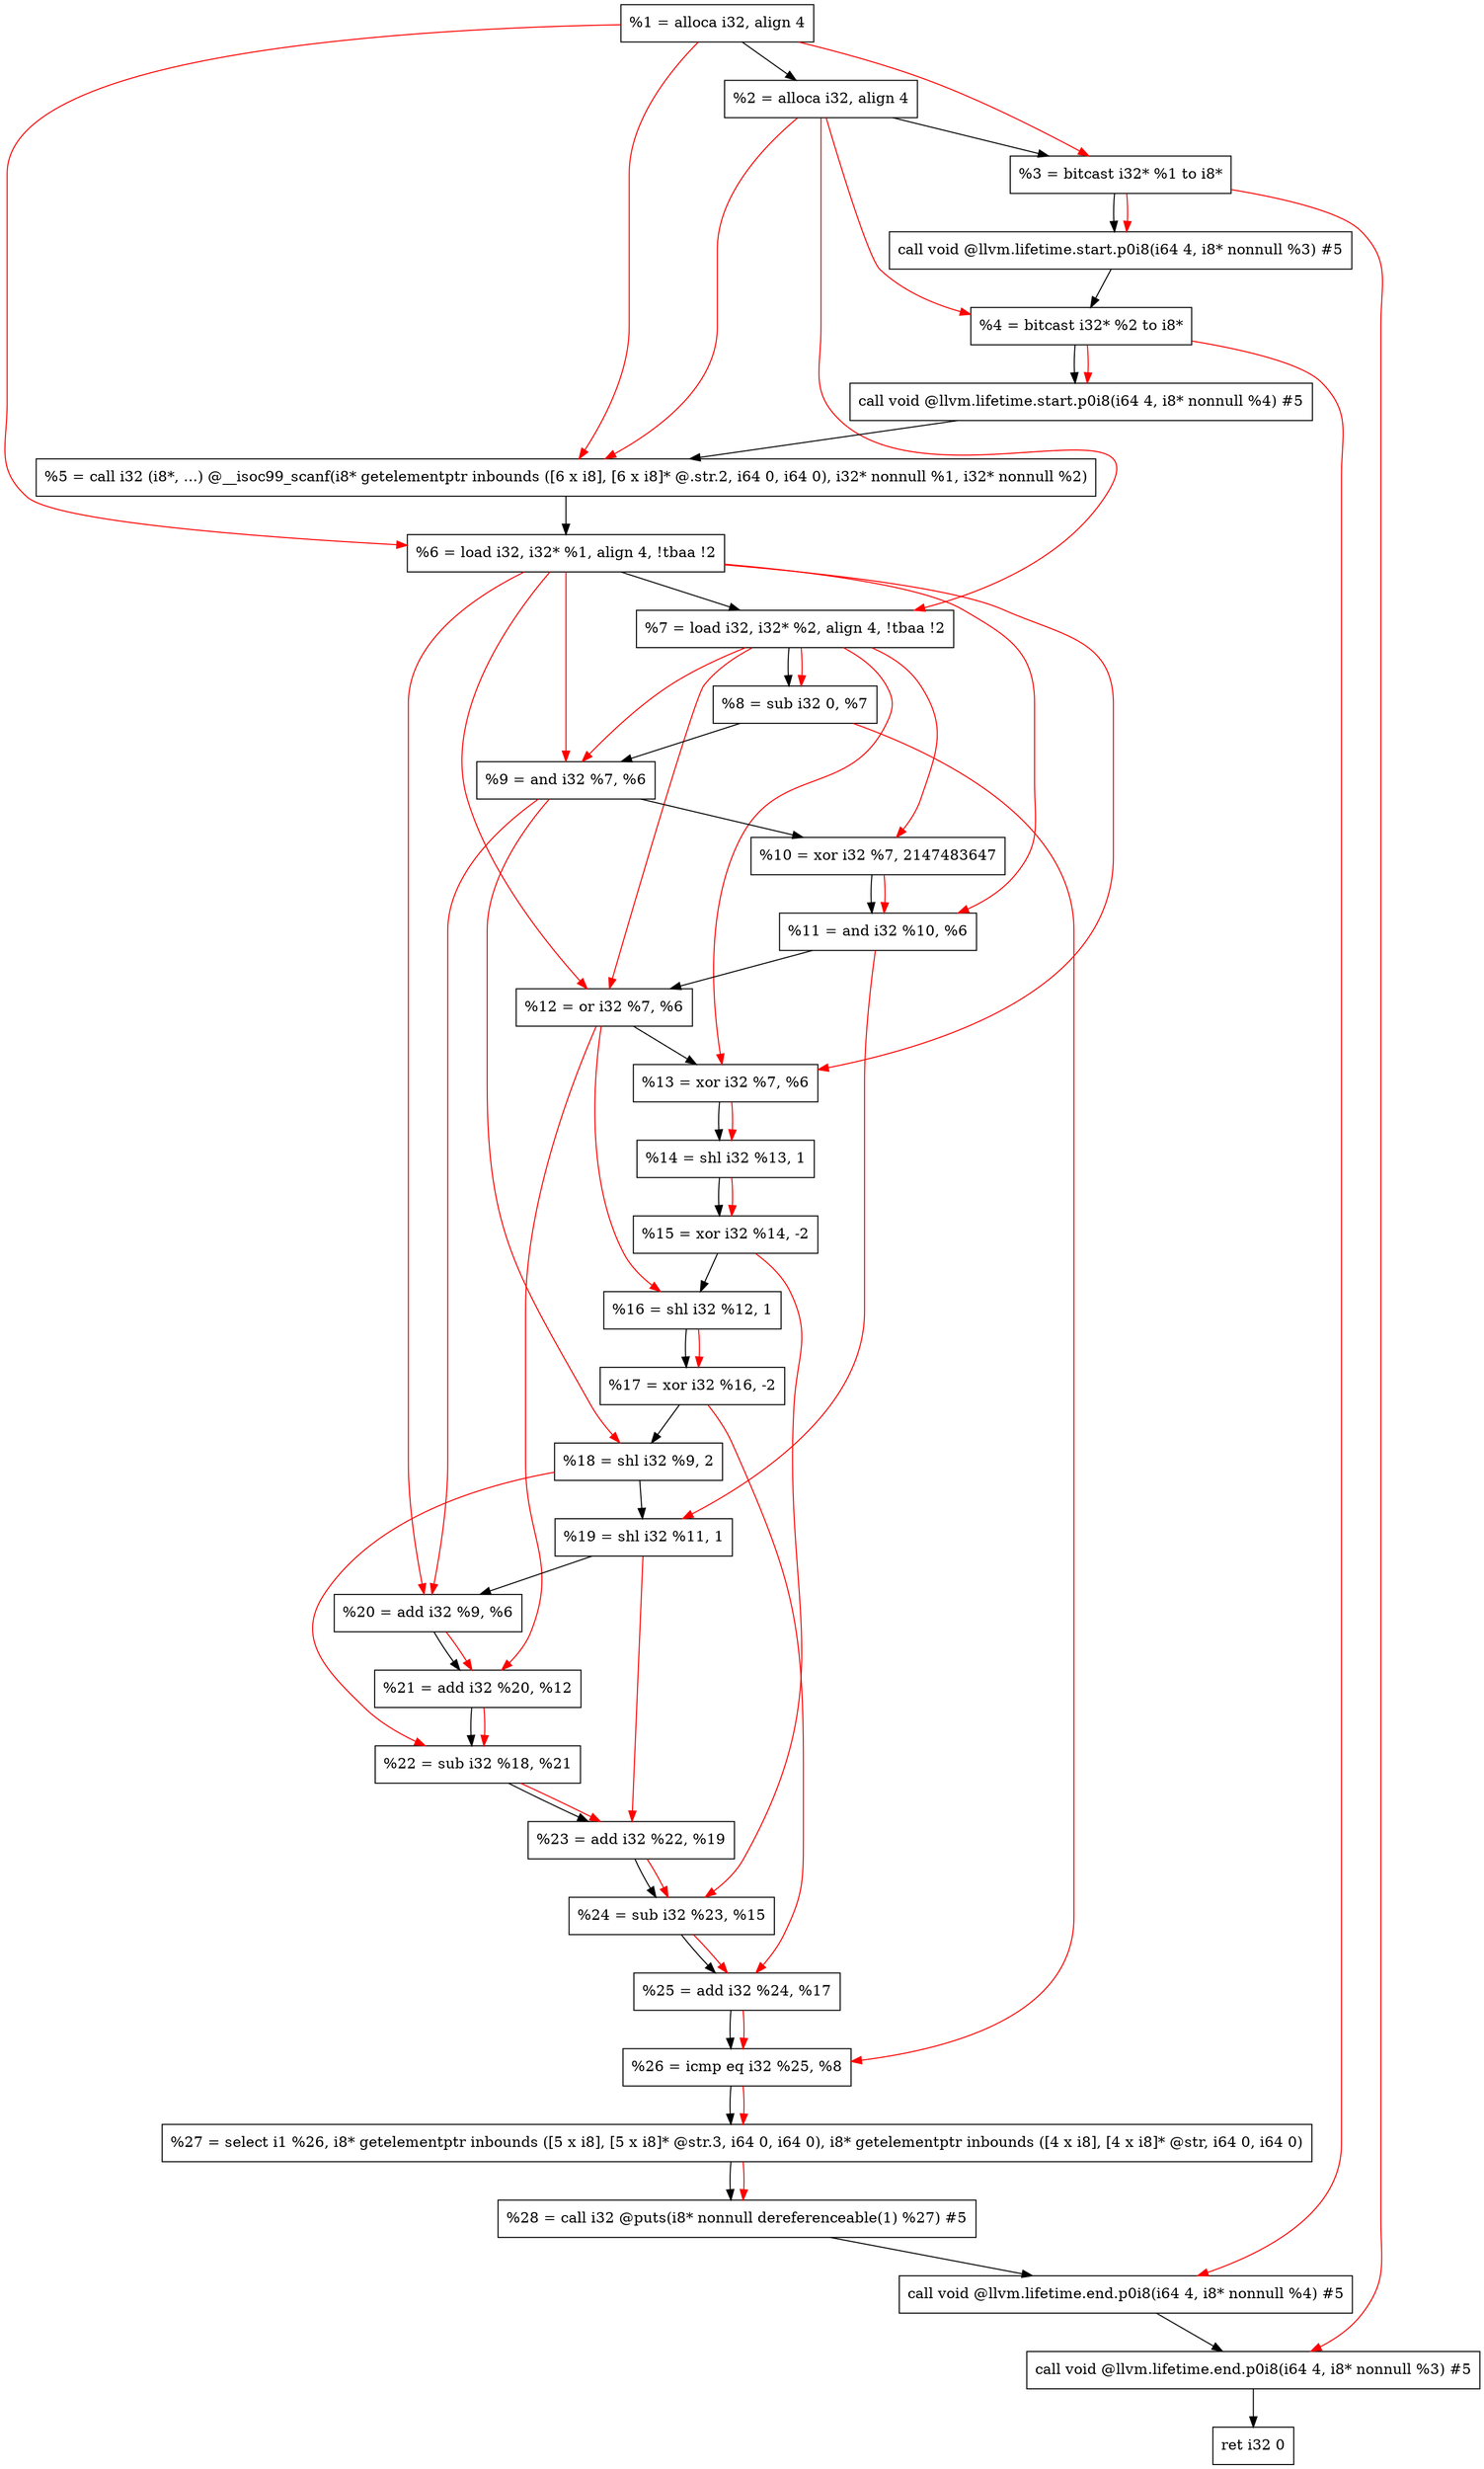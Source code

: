 digraph "DFG for'main' function" {
	Node0x2491a18[shape=record, label="  %1 = alloca i32, align 4"];
	Node0x2491a98[shape=record, label="  %2 = alloca i32, align 4"];
	Node0x2491b28[shape=record, label="  %3 = bitcast i32* %1 to i8*"];
	Node0x2491f88[shape=record, label="  call void @llvm.lifetime.start.p0i8(i64 4, i8* nonnull %3) #5"];
	Node0x2492068[shape=record, label="  %4 = bitcast i32* %2 to i8*"];
	Node0x2492188[shape=record, label="  call void @llvm.lifetime.start.p0i8(i64 4, i8* nonnull %4) #5"];
	Node0x24923c0[shape=record, label="  %5 = call i32 (i8*, ...) @__isoc99_scanf(i8* getelementptr inbounds ([6 x i8], [6 x i8]* @.str.2, i64 0, i64 0), i32* nonnull %1, i32* nonnull %2)"];
	Node0x2492478[shape=record, label="  %6 = load i32, i32* %1, align 4, !tbaa !2"];
	Node0x24933e8[shape=record, label="  %7 = load i32, i32* %2, align 4, !tbaa !2"];
	Node0x2493a70[shape=record, label="  %8 = sub i32 0, %7"];
	Node0x2493ae0[shape=record, label="  %9 = and i32 %7, %6"];
	Node0x2493b50[shape=record, label="  %10 = xor i32 %7, 2147483647"];
	Node0x2493bc0[shape=record, label="  %11 = and i32 %10, %6"];
	Node0x2493c30[shape=record, label="  %12 = or i32 %7, %6"];
	Node0x2493ca0[shape=record, label="  %13 = xor i32 %7, %6"];
	Node0x2493d10[shape=record, label="  %14 = shl i32 %13, 1"];
	Node0x2493d80[shape=record, label="  %15 = xor i32 %14, -2"];
	Node0x2493df0[shape=record, label="  %16 = shl i32 %12, 1"];
	Node0x2493e60[shape=record, label="  %17 = xor i32 %16, -2"];
	Node0x2493ed0[shape=record, label="  %18 = shl i32 %9, 2"];
	Node0x2493f40[shape=record, label="  %19 = shl i32 %11, 1"];
	Node0x2493fb0[shape=record, label="  %20 = add i32 %9, %6"];
	Node0x2494020[shape=record, label="  %21 = add i32 %20, %12"];
	Node0x2494090[shape=record, label="  %22 = sub i32 %18, %21"];
	Node0x2494100[shape=record, label="  %23 = add i32 %22, %19"];
	Node0x2494170[shape=record, label="  %24 = sub i32 %23, %15"];
	Node0x24941e0[shape=record, label="  %25 = add i32 %24, %17"];
	Node0x2494250[shape=record, label="  %26 = icmp eq i32 %25, %8"];
	Node0x24329d8[shape=record, label="  %27 = select i1 %26, i8* getelementptr inbounds ([5 x i8], [5 x i8]* @str.3, i64 0, i64 0), i8* getelementptr inbounds ([4 x i8], [4 x i8]* @str, i64 0, i64 0)"];
	Node0x24942e0[shape=record, label="  %28 = call i32 @puts(i8* nonnull dereferenceable(1) %27) #5"];
	Node0x2494538[shape=record, label="  call void @llvm.lifetime.end.p0i8(i64 4, i8* nonnull %4) #5"];
	Node0x2494698[shape=record, label="  call void @llvm.lifetime.end.p0i8(i64 4, i8* nonnull %3) #5"];
	Node0x2494758[shape=record, label="  ret i32 0"];
	Node0x2491a18 -> Node0x2491a98;
	Node0x2491a98 -> Node0x2491b28;
	Node0x2491b28 -> Node0x2491f88;
	Node0x2491f88 -> Node0x2492068;
	Node0x2492068 -> Node0x2492188;
	Node0x2492188 -> Node0x24923c0;
	Node0x24923c0 -> Node0x2492478;
	Node0x2492478 -> Node0x24933e8;
	Node0x24933e8 -> Node0x2493a70;
	Node0x2493a70 -> Node0x2493ae0;
	Node0x2493ae0 -> Node0x2493b50;
	Node0x2493b50 -> Node0x2493bc0;
	Node0x2493bc0 -> Node0x2493c30;
	Node0x2493c30 -> Node0x2493ca0;
	Node0x2493ca0 -> Node0x2493d10;
	Node0x2493d10 -> Node0x2493d80;
	Node0x2493d80 -> Node0x2493df0;
	Node0x2493df0 -> Node0x2493e60;
	Node0x2493e60 -> Node0x2493ed0;
	Node0x2493ed0 -> Node0x2493f40;
	Node0x2493f40 -> Node0x2493fb0;
	Node0x2493fb0 -> Node0x2494020;
	Node0x2494020 -> Node0x2494090;
	Node0x2494090 -> Node0x2494100;
	Node0x2494100 -> Node0x2494170;
	Node0x2494170 -> Node0x24941e0;
	Node0x24941e0 -> Node0x2494250;
	Node0x2494250 -> Node0x24329d8;
	Node0x24329d8 -> Node0x24942e0;
	Node0x24942e0 -> Node0x2494538;
	Node0x2494538 -> Node0x2494698;
	Node0x2494698 -> Node0x2494758;
edge [color=red]
	Node0x2491a18 -> Node0x2491b28;
	Node0x2491b28 -> Node0x2491f88;
	Node0x2491a98 -> Node0x2492068;
	Node0x2492068 -> Node0x2492188;
	Node0x2491a18 -> Node0x24923c0;
	Node0x2491a98 -> Node0x24923c0;
	Node0x2491a18 -> Node0x2492478;
	Node0x2491a98 -> Node0x24933e8;
	Node0x24933e8 -> Node0x2493a70;
	Node0x24933e8 -> Node0x2493ae0;
	Node0x2492478 -> Node0x2493ae0;
	Node0x24933e8 -> Node0x2493b50;
	Node0x2493b50 -> Node0x2493bc0;
	Node0x2492478 -> Node0x2493bc0;
	Node0x24933e8 -> Node0x2493c30;
	Node0x2492478 -> Node0x2493c30;
	Node0x24933e8 -> Node0x2493ca0;
	Node0x2492478 -> Node0x2493ca0;
	Node0x2493ca0 -> Node0x2493d10;
	Node0x2493d10 -> Node0x2493d80;
	Node0x2493c30 -> Node0x2493df0;
	Node0x2493df0 -> Node0x2493e60;
	Node0x2493ae0 -> Node0x2493ed0;
	Node0x2493bc0 -> Node0x2493f40;
	Node0x2493ae0 -> Node0x2493fb0;
	Node0x2492478 -> Node0x2493fb0;
	Node0x2493fb0 -> Node0x2494020;
	Node0x2493c30 -> Node0x2494020;
	Node0x2493ed0 -> Node0x2494090;
	Node0x2494020 -> Node0x2494090;
	Node0x2494090 -> Node0x2494100;
	Node0x2493f40 -> Node0x2494100;
	Node0x2494100 -> Node0x2494170;
	Node0x2493d80 -> Node0x2494170;
	Node0x2494170 -> Node0x24941e0;
	Node0x2493e60 -> Node0x24941e0;
	Node0x24941e0 -> Node0x2494250;
	Node0x2493a70 -> Node0x2494250;
	Node0x2494250 -> Node0x24329d8;
	Node0x24329d8 -> Node0x24942e0;
	Node0x2492068 -> Node0x2494538;
	Node0x2491b28 -> Node0x2494698;
}
